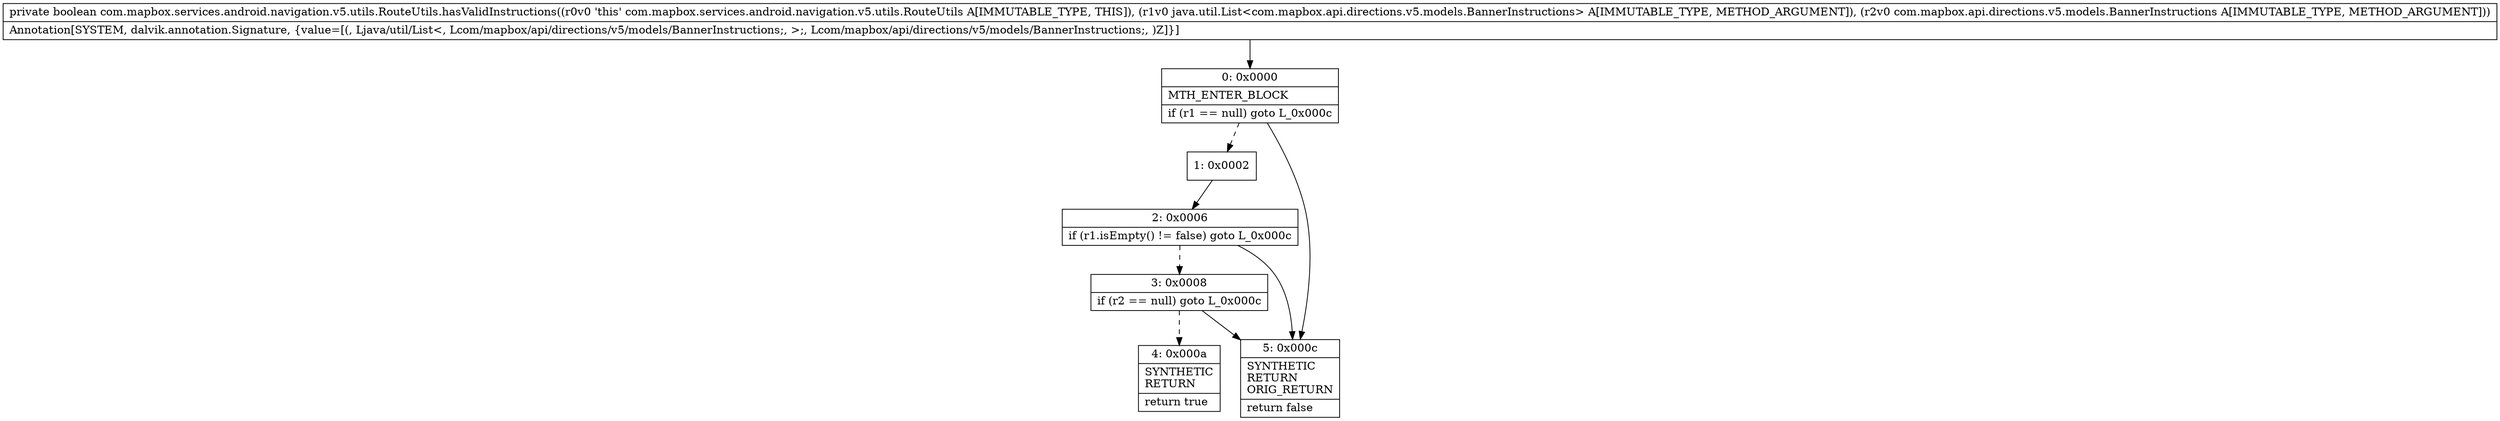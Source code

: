 digraph "CFG forcom.mapbox.services.android.navigation.v5.utils.RouteUtils.hasValidInstructions(Ljava\/util\/List;Lcom\/mapbox\/api\/directions\/v5\/models\/BannerInstructions;)Z" {
Node_0 [shape=record,label="{0\:\ 0x0000|MTH_ENTER_BLOCK\l|if (r1 == null) goto L_0x000c\l}"];
Node_1 [shape=record,label="{1\:\ 0x0002}"];
Node_2 [shape=record,label="{2\:\ 0x0006|if (r1.isEmpty() != false) goto L_0x000c\l}"];
Node_3 [shape=record,label="{3\:\ 0x0008|if (r2 == null) goto L_0x000c\l}"];
Node_4 [shape=record,label="{4\:\ 0x000a|SYNTHETIC\lRETURN\l|return true\l}"];
Node_5 [shape=record,label="{5\:\ 0x000c|SYNTHETIC\lRETURN\lORIG_RETURN\l|return false\l}"];
MethodNode[shape=record,label="{private boolean com.mapbox.services.android.navigation.v5.utils.RouteUtils.hasValidInstructions((r0v0 'this' com.mapbox.services.android.navigation.v5.utils.RouteUtils A[IMMUTABLE_TYPE, THIS]), (r1v0 java.util.List\<com.mapbox.api.directions.v5.models.BannerInstructions\> A[IMMUTABLE_TYPE, METHOD_ARGUMENT]), (r2v0 com.mapbox.api.directions.v5.models.BannerInstructions A[IMMUTABLE_TYPE, METHOD_ARGUMENT]))  | Annotation[SYSTEM, dalvik.annotation.Signature, \{value=[(, Ljava\/util\/List\<, Lcom\/mapbox\/api\/directions\/v5\/models\/BannerInstructions;, \>;, Lcom\/mapbox\/api\/directions\/v5\/models\/BannerInstructions;, )Z]\}]\l}"];
MethodNode -> Node_0;
Node_0 -> Node_1[style=dashed];
Node_0 -> Node_5;
Node_1 -> Node_2;
Node_2 -> Node_3[style=dashed];
Node_2 -> Node_5;
Node_3 -> Node_4[style=dashed];
Node_3 -> Node_5;
}

